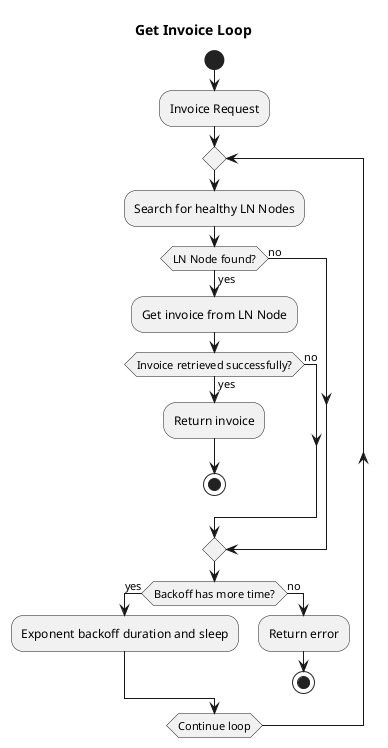 @startuml
title Get Invoice Loop

start

:Invoice Request;

repeat

  :Search for healthy LN Nodes;
  
  if (LN Node found?) then (yes)
    :Get invoice from LN Node;
    if (Invoice retrieved successfully?) then (yes)
      :Return invoice;
      stop
    else (no)
    endif
  else (no)
  endif
  
  if (Backoff has more time?) then (yes)
    :Exponent backoff duration and sleep;
  else (no)
    :Return error;
    stop
  endif

  
repeat while (Continue loop)

@enduml